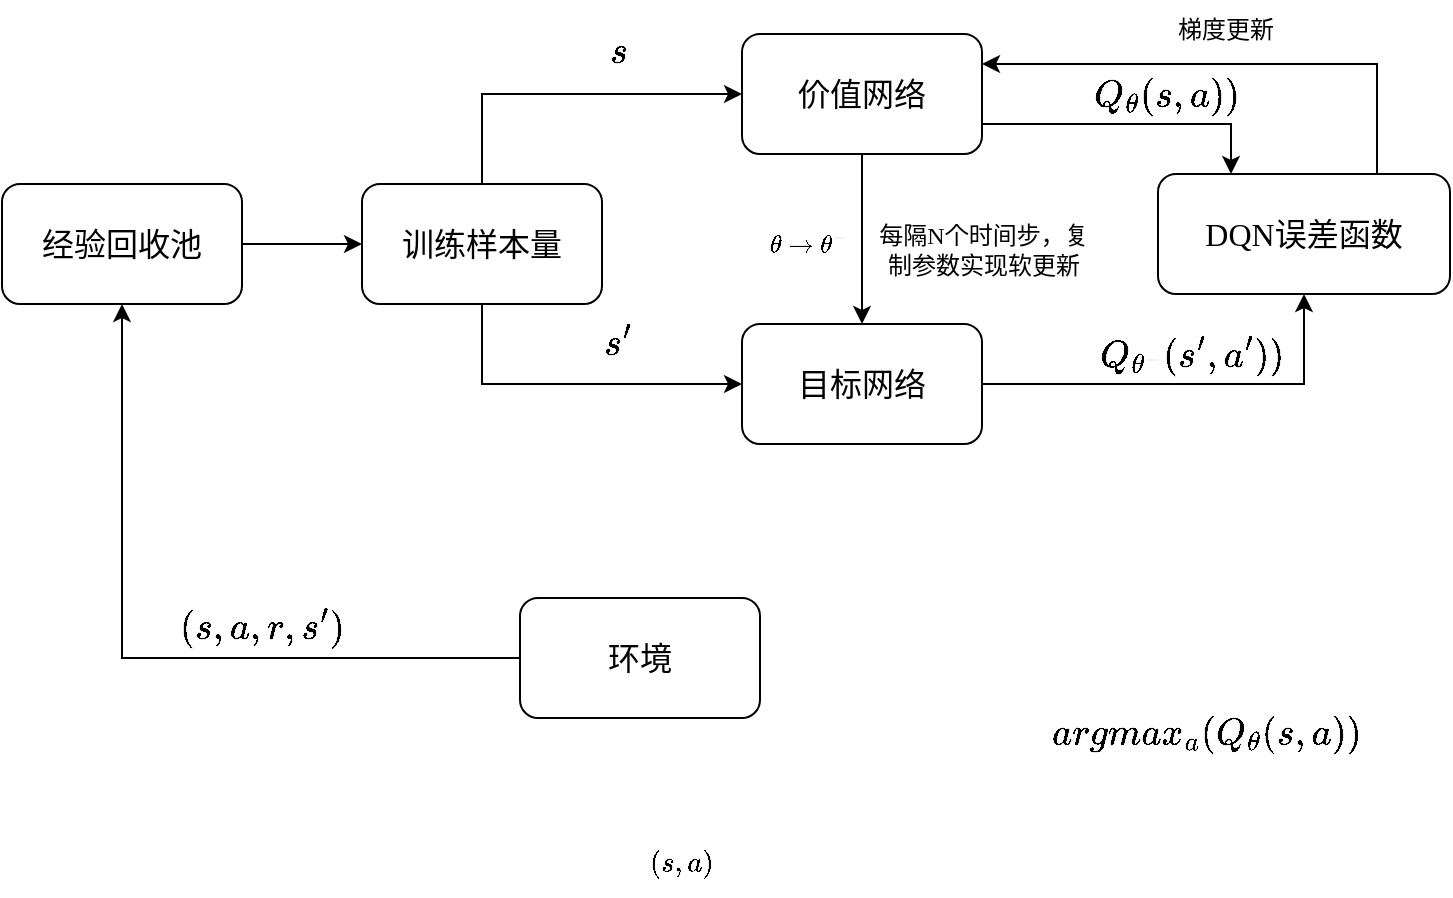 <mxfile version="26.2.14">
  <diagram name="Page-1" id="RAVXwbhznxUkLN6Yk3Jf">
    <mxGraphModel dx="1558" dy="1003" grid="0" gridSize="10" guides="1" tooltips="1" connect="1" arrows="1" fold="1" page="0" pageScale="1" pageWidth="850" pageHeight="1100" math="1" shadow="0">
      <root>
        <mxCell id="0" />
        <mxCell id="1" parent="0" />
        <mxCell id="5l3IJHximAr6t7apTjkR-28" style="edgeStyle=orthogonalEdgeStyle;rounded=0;orthogonalLoop=1;jettySize=auto;html=1;exitX=1;exitY=0.5;exitDx=0;exitDy=0;entryX=0;entryY=0.5;entryDx=0;entryDy=0;" edge="1" parent="1" source="5l3IJHximAr6t7apTjkR-1" target="5l3IJHximAr6t7apTjkR-3">
          <mxGeometry relative="1" as="geometry" />
        </mxCell>
        <mxCell id="5l3IJHximAr6t7apTjkR-1" value="&lt;font face=&quot;JetBrains Mono&quot; data-font-src=&quot;https://fonts.googleapis.com/css?family=JetBrains+Mono&quot; style=&quot;font-size: 16px;&quot;&gt;经验回收池&lt;/font&gt;" style="rounded=1;whiteSpace=wrap;html=1;" vertex="1" parent="1">
          <mxGeometry x="-340" y="-104" width="120" height="60" as="geometry" />
        </mxCell>
        <mxCell id="5l3IJHximAr6t7apTjkR-10" style="edgeStyle=orthogonalEdgeStyle;rounded=0;orthogonalLoop=1;jettySize=auto;html=1;exitX=0;exitY=0.5;exitDx=0;exitDy=0;entryX=0.5;entryY=1;entryDx=0;entryDy=0;" edge="1" parent="1" source="5l3IJHximAr6t7apTjkR-2" target="5l3IJHximAr6t7apTjkR-1">
          <mxGeometry relative="1" as="geometry" />
        </mxCell>
        <mxCell id="5l3IJHximAr6t7apTjkR-2" value="&lt;font face=&quot;JetBrains Mono&quot; data-font-src=&quot;https://fonts.googleapis.com/css?family=Jetbrain&quot; style=&quot;font-size: 16px;&quot;&gt;环境&lt;/font&gt;" style="rounded=1;whiteSpace=wrap;html=1;" vertex="1" parent="1">
          <mxGeometry x="-81" y="103" width="120" height="60" as="geometry" />
        </mxCell>
        <mxCell id="5l3IJHximAr6t7apTjkR-30" style="edgeStyle=orthogonalEdgeStyle;rounded=0;orthogonalLoop=1;jettySize=auto;html=1;exitX=0.5;exitY=0;exitDx=0;exitDy=0;entryX=0;entryY=0.5;entryDx=0;entryDy=0;" edge="1" parent="1" source="5l3IJHximAr6t7apTjkR-3" target="5l3IJHximAr6t7apTjkR-29">
          <mxGeometry relative="1" as="geometry" />
        </mxCell>
        <mxCell id="5l3IJHximAr6t7apTjkR-31" style="edgeStyle=orthogonalEdgeStyle;rounded=0;orthogonalLoop=1;jettySize=auto;html=1;exitX=0.5;exitY=1;exitDx=0;exitDy=0;entryX=0;entryY=0.5;entryDx=0;entryDy=0;" edge="1" parent="1" source="5l3IJHximAr6t7apTjkR-3" target="5l3IJHximAr6t7apTjkR-4">
          <mxGeometry relative="1" as="geometry" />
        </mxCell>
        <mxCell id="5l3IJHximAr6t7apTjkR-3" value="&lt;font face=&quot;JetBrains Mono&quot;&gt;&lt;span style=&quot;font-size: 16px;&quot;&gt;训练样本量&lt;/span&gt;&lt;/font&gt;" style="rounded=1;whiteSpace=wrap;html=1;" vertex="1" parent="1">
          <mxGeometry x="-160" y="-104" width="120" height="60" as="geometry" />
        </mxCell>
        <mxCell id="5l3IJHximAr6t7apTjkR-37" style="edgeStyle=orthogonalEdgeStyle;rounded=0;orthogonalLoop=1;jettySize=auto;html=1;exitX=1;exitY=0.5;exitDx=0;exitDy=0;entryX=0.5;entryY=1;entryDx=0;entryDy=0;" edge="1" parent="1" source="5l3IJHximAr6t7apTjkR-4" target="5l3IJHximAr6t7apTjkR-5">
          <mxGeometry relative="1" as="geometry" />
        </mxCell>
        <mxCell id="5l3IJHximAr6t7apTjkR-4" value="&lt;span style=&quot;font-size: 16px;&quot;&gt;&lt;font data-font-src=&quot;https://fonts.googleapis.com/css?family=JetBrains+Mono&quot; face=&quot;JetBrains Mono&quot;&gt;目标网络&lt;/font&gt;&lt;/span&gt;" style="rounded=1;whiteSpace=wrap;html=1;" vertex="1" parent="1">
          <mxGeometry x="30" y="-34" width="120" height="60" as="geometry" />
        </mxCell>
        <mxCell id="5l3IJHximAr6t7apTjkR-5" value="&lt;font data-font-src=&quot;https://fonts.googleapis.com/css?family=JetBrains+Mono&quot; face=&quot;JetBrains Mono&quot;&gt;&lt;span style=&quot;font-size: 16px;&quot;&gt;DQN误差函数&lt;/span&gt;&lt;/font&gt;" style="rounded=1;whiteSpace=wrap;html=1;fontFamily=Jetbrain;fontSource=https%3A%2F%2Ffonts.googleapis.com%2Fcss%3Ffamily%3DJetbrain;" vertex="1" parent="1">
          <mxGeometry x="238" y="-109" width="146" height="60" as="geometry" />
        </mxCell>
        <mxCell id="5l3IJHximAr6t7apTjkR-18" value="$$(s,a,r,s&#39;)$$" style="text;html=1;align=center;verticalAlign=middle;whiteSpace=wrap;rounded=0;fontSize=16;" vertex="1" parent="1">
          <mxGeometry x="-240" y="103" width="60" height="30" as="geometry" />
        </mxCell>
        <mxCell id="5l3IJHximAr6t7apTjkR-19" value="&lt;font&gt;$$s$$&lt;/font&gt;" style="text;html=1;align=center;verticalAlign=middle;whiteSpace=wrap;rounded=0;fontSize=16;" vertex="1" parent="1">
          <mxGeometry x="-62" y="-185" width="60" height="30" as="geometry" />
        </mxCell>
        <mxCell id="5l3IJHximAr6t7apTjkR-20" value="&lt;font data-font-src=&quot;https://fonts.googleapis.com/css?family=JetBrains+Mono&quot; face=&quot;JetBrains Mono&quot;&gt;梯度更新&lt;/font&gt;" style="text;html=1;align=center;verticalAlign=middle;whiteSpace=wrap;rounded=0;" vertex="1" parent="1">
          <mxGeometry x="242" y="-196" width="60" height="30" as="geometry" />
        </mxCell>
        <mxCell id="5l3IJHximAr6t7apTjkR-21" value="$$(s,a)$$" style="text;html=1;align=center;verticalAlign=middle;whiteSpace=wrap;rounded=0;" vertex="1" parent="1">
          <mxGeometry x="-30" y="219" width="60" height="33" as="geometry" />
        </mxCell>
        <mxCell id="5l3IJHximAr6t7apTjkR-24" value="$$argmax_a(Q_{\theta}(s,a))$$" style="text;html=1;align=center;verticalAlign=middle;whiteSpace=wrap;rounded=0;fontSize=16;" vertex="1" parent="1">
          <mxGeometry x="195" y="127" width="135" height="88" as="geometry" />
        </mxCell>
        <mxCell id="5l3IJHximAr6t7apTjkR-33" style="edgeStyle=orthogonalEdgeStyle;rounded=0;orthogonalLoop=1;jettySize=auto;html=1;exitX=1;exitY=0.75;exitDx=0;exitDy=0;entryX=0.25;entryY=0;entryDx=0;entryDy=0;" edge="1" parent="1" source="5l3IJHximAr6t7apTjkR-29" target="5l3IJHximAr6t7apTjkR-5">
          <mxGeometry relative="1" as="geometry" />
        </mxCell>
        <mxCell id="5l3IJHximAr6t7apTjkR-34" style="edgeStyle=orthogonalEdgeStyle;rounded=0;orthogonalLoop=1;jettySize=auto;html=1;exitX=0.75;exitY=0;exitDx=0;exitDy=0;entryX=1;entryY=0.25;entryDx=0;entryDy=0;" edge="1" parent="1" source="5l3IJHximAr6t7apTjkR-5" target="5l3IJHximAr6t7apTjkR-29">
          <mxGeometry relative="1" as="geometry" />
        </mxCell>
        <mxCell id="5l3IJHximAr6t7apTjkR-35" style="edgeStyle=orthogonalEdgeStyle;rounded=0;orthogonalLoop=1;jettySize=auto;html=1;exitX=0.5;exitY=1;exitDx=0;exitDy=0;entryX=0.5;entryY=0;entryDx=0;entryDy=0;" edge="1" parent="1" source="5l3IJHximAr6t7apTjkR-29" target="5l3IJHximAr6t7apTjkR-4">
          <mxGeometry relative="1" as="geometry" />
        </mxCell>
        <mxCell id="5l3IJHximAr6t7apTjkR-29" value="&lt;span style=&quot;font-size: 16px;&quot;&gt;&lt;font data-font-src=&quot;https://fonts.googleapis.com/css?family=JetBrains+Mono&quot; face=&quot;JetBrains Mono&quot;&gt;价值网络&lt;/font&gt;&lt;/span&gt;" style="rounded=1;whiteSpace=wrap;html=1;" vertex="1" parent="1">
          <mxGeometry x="30" y="-179" width="120" height="60" as="geometry" />
        </mxCell>
        <mxCell id="5l3IJHximAr6t7apTjkR-32" value="&lt;font&gt;$$s&#39;$$&lt;/font&gt;" style="text;html=1;align=center;verticalAlign=middle;whiteSpace=wrap;rounded=0;fontSize=16;" vertex="1" parent="1">
          <mxGeometry x="-62" y="-40" width="60" height="30" as="geometry" />
        </mxCell>
        <mxCell id="5l3IJHximAr6t7apTjkR-36" value="&lt;font face=&quot;JetBrains Mono&quot;&gt;每隔N个时间步，复制参数实现软更新&lt;/font&gt;" style="text;html=1;align=center;verticalAlign=middle;whiteSpace=wrap;rounded=0;" vertex="1" parent="1">
          <mxGeometry x="97" y="-93" width="108" height="44" as="geometry" />
        </mxCell>
        <mxCell id="5l3IJHximAr6t7apTjkR-38" value="$$Q_{\theta}(s,a))$$" style="text;html=1;align=center;verticalAlign=middle;whiteSpace=wrap;rounded=0;fontSize=16;" vertex="1" parent="1">
          <mxGeometry x="175" y="-192" width="135" height="88" as="geometry" />
        </mxCell>
        <mxCell id="5l3IJHximAr6t7apTjkR-39" value="$$Q_{\theta^-}(s&#39;,a&#39;))$$" style="text;html=1;align=center;verticalAlign=middle;whiteSpace=wrap;rounded=0;fontSize=16;" vertex="1" parent="1">
          <mxGeometry x="188" y="-62" width="135" height="88" as="geometry" />
        </mxCell>
        <mxCell id="5l3IJHximAr6t7apTjkR-40" value="&lt;span style=&quot;font-family: &amp;quot;JetBrains Mono&amp;quot;;&quot;&gt;$$\theta \rightarrow \theta^-$$&lt;/span&gt;" style="text;html=1;align=center;verticalAlign=middle;whiteSpace=wrap;rounded=0;" vertex="1" parent="1">
          <mxGeometry x="9" y="-96" width="108" height="44" as="geometry" />
        </mxCell>
      </root>
    </mxGraphModel>
  </diagram>
</mxfile>
